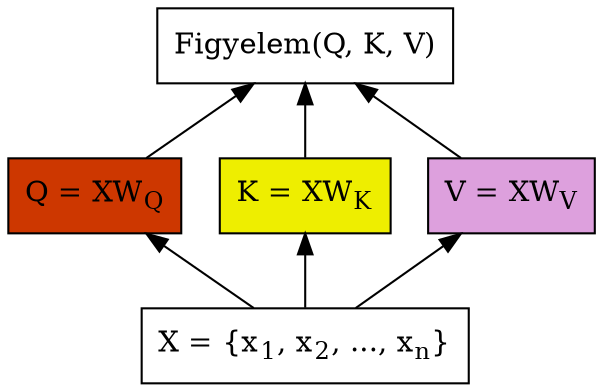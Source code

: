 digraph transformer {
    graph [dpi=300]
    rankdir = "BT"

    X [label=<X = {x<sub>1</sub>, x<sub>2</sub>, ..., x<sub>n</sub>}>, shape="rectangle"]
    Wq [label=<Q = XW<sub>Q</sub>>, shape="rectangle", style="filled", fillcolor="orangered3"]
    Wk [label=<K = XW<sub>K</sub>>, shape="rectangle", style="filled", fillcolor="yellow2"]
    Wv [label=<V = XW<sub>V</sub>>, shape="rectangle", style="filled", fillcolor="plum"]
    attention [label="Figyelem(Q, K, V)", shape="rectangle"]

    X -> Wq
    X -> Wk
    X -> Wv

    Wq -> attention
    Wk -> attention
    Wv -> attention
}